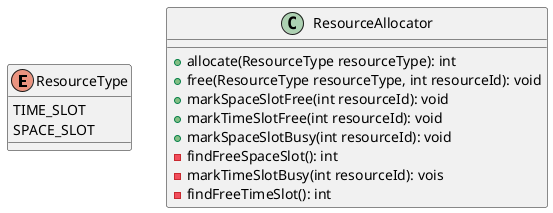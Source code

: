@startuml

enum ResourceType{
    TIME_SLOT
    SPACE_SLOT
}

Class ResourceAllocator{
    +allocate(ResourceType resourceType): int
    +free(ResourceType resourceType, int resourceId): void
    + markSpaceSlotFree(int resourceId): void
    + markTimeSlotFree(int resourceId): void
    + markSpaceSlotBusy(int resourceId): void
    - findFreeSpaceSlot(): int
    - markTimeSlotBusy(int resourceId): vois
    - findFreeTimeSlot(): int

}



@enduml